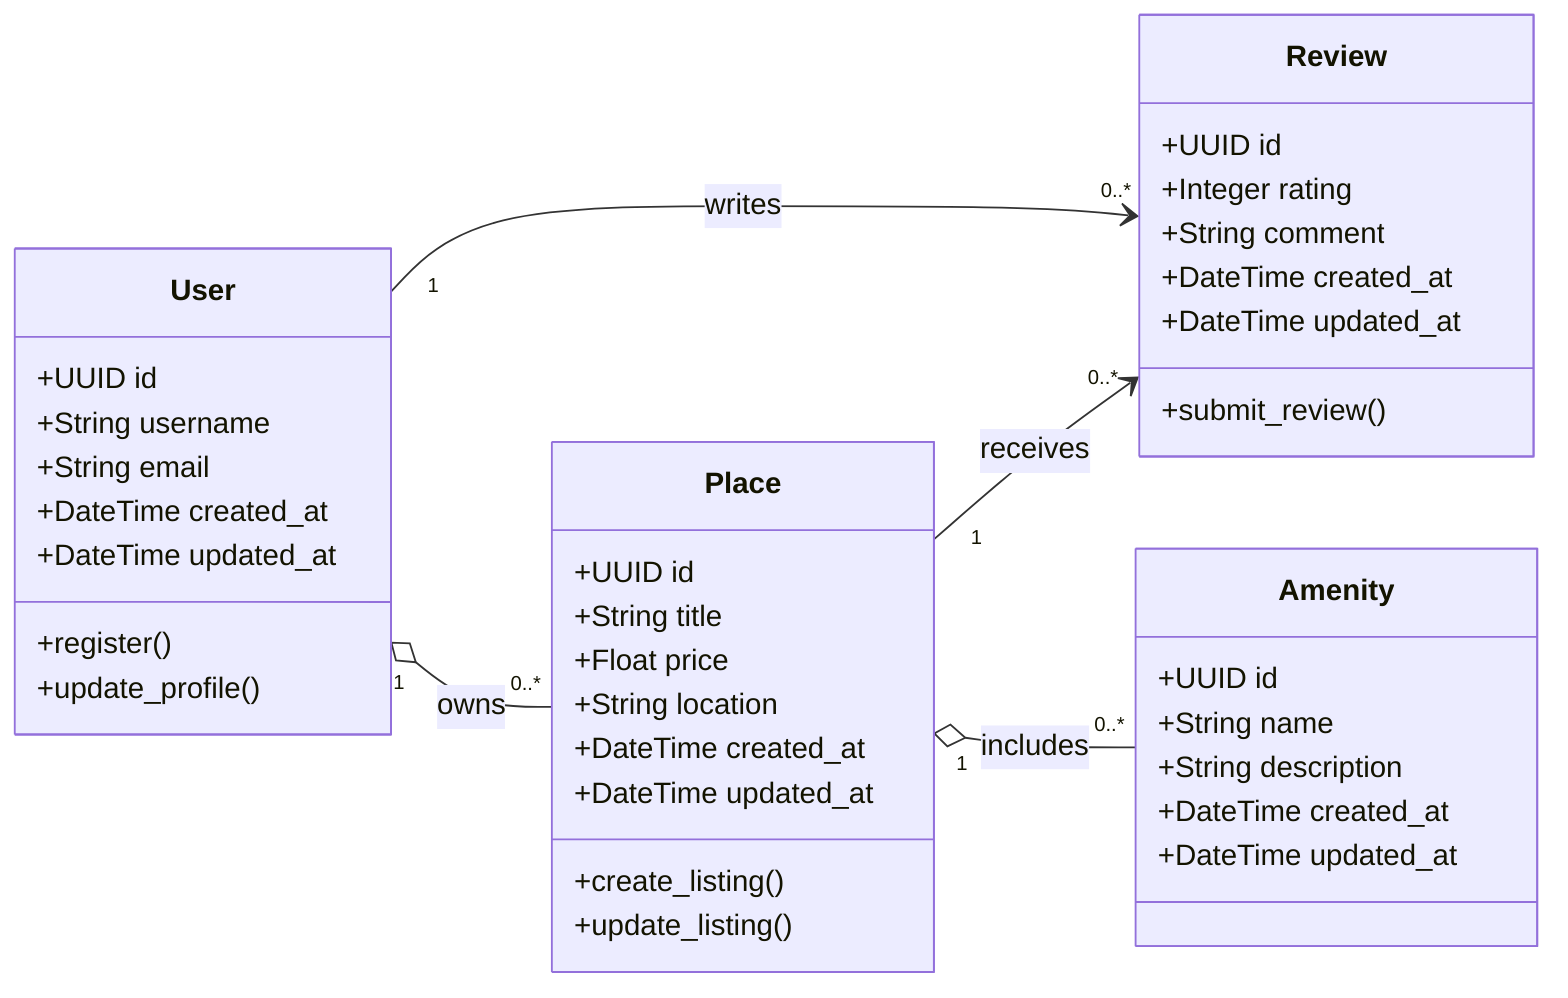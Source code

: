 classDiagram
    direction LR

    %% User Class
    class User {
      +UUID id
      +String username
      +String email
      +DateTime created_at
      +DateTime updated_at
      +register()
      +update_profile()
    }

    %% Place Class
    class Place {
      +UUID id
      +String title
      +Float price
      +String location
      +DateTime created_at
      +DateTime updated_at
      +create_listing()
      +update_listing()
    }

    %% Amenity Class
    class Amenity {
      +UUID id
      +String name
      +String description
      +DateTime created_at
      +DateTime updated_at
    }

    %% Review Class
    class Review {
      +UUID id
      +Integer rating
      +String comment
      +DateTime created_at
      +DateTime updated_at
      +submit_review()
    }

    %% Relationships
    User "1" o-- "0..*" Place : owns
    User "1" --> "0..*" Review : writes
    Place "1" --> "0..*" Review : receives
    Place "1" o-- "0..*" Amenity : includes